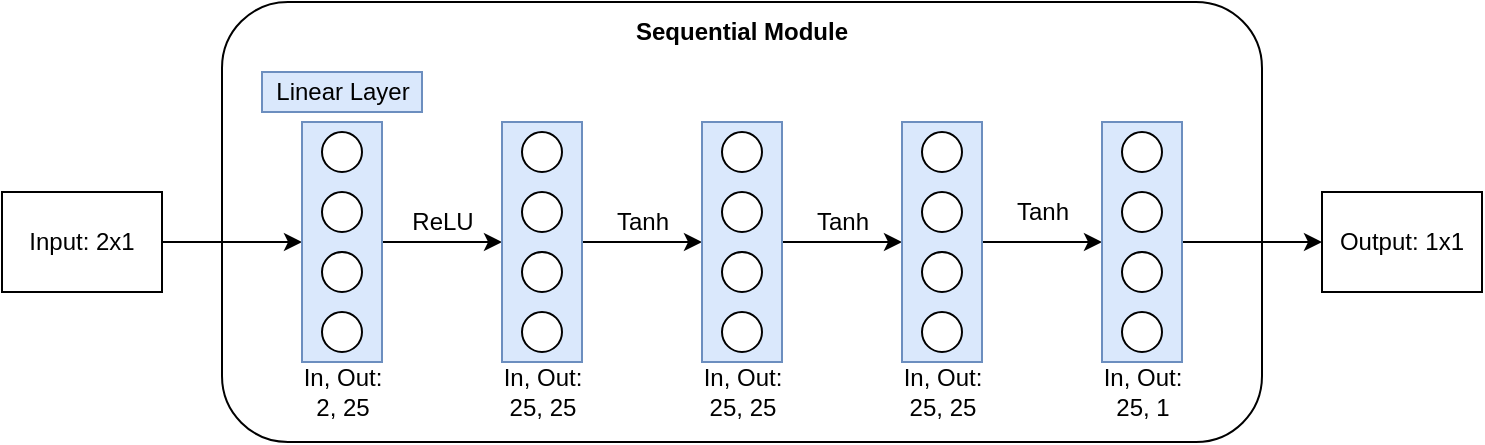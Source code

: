 <mxfile version="14.6.12" type="github">
  <diagram id="RF8rdZA2h_BgkL-Mq-yK" name="Page-1">
    <mxGraphModel dx="946" dy="687" grid="1" gridSize="10" guides="1" tooltips="1" connect="1" arrows="1" fold="1" page="1" pageScale="1" pageWidth="850" pageHeight="1100" math="0" shadow="0">
      <root>
        <mxCell id="0" />
        <mxCell id="1" parent="0" />
        <mxCell id="cFeXhncgEout0ucg29Ws-40" value="" style="rounded=1;whiteSpace=wrap;html=1;" vertex="1" parent="1">
          <mxGeometry x="160" y="195" width="520" height="220" as="geometry" />
        </mxCell>
        <mxCell id="cFeXhncgEout0ucg29Ws-30" style="edgeStyle=orthogonalEdgeStyle;rounded=0;orthogonalLoop=1;jettySize=auto;html=1;exitX=1;exitY=0.5;exitDx=0;exitDy=0;" edge="1" parent="1" source="cFeXhncgEout0ucg29Ws-1" target="cFeXhncgEout0ucg29Ws-2">
          <mxGeometry relative="1" as="geometry" />
        </mxCell>
        <mxCell id="cFeXhncgEout0ucg29Ws-1" value="Input: 2x1" style="rounded=0;whiteSpace=wrap;html=1;" vertex="1" parent="1">
          <mxGeometry x="50" y="290" width="80" height="50" as="geometry" />
        </mxCell>
        <mxCell id="cFeXhncgEout0ucg29Ws-31" style="edgeStyle=orthogonalEdgeStyle;rounded=0;orthogonalLoop=1;jettySize=auto;html=1;exitX=0.5;exitY=0;exitDx=0;exitDy=0;entryX=0.5;entryY=1;entryDx=0;entryDy=0;" edge="1" parent="1" source="cFeXhncgEout0ucg29Ws-2" target="cFeXhncgEout0ucg29Ws-3">
          <mxGeometry relative="1" as="geometry" />
        </mxCell>
        <mxCell id="cFeXhncgEout0ucg29Ws-2" value="" style="rounded=0;whiteSpace=wrap;html=1;rotation=90;fillColor=#dae8fc;strokeColor=#6c8ebf;" vertex="1" parent="1">
          <mxGeometry x="160" y="295" width="120" height="40" as="geometry" />
        </mxCell>
        <mxCell id="cFeXhncgEout0ucg29Ws-32" style="edgeStyle=orthogonalEdgeStyle;rounded=0;orthogonalLoop=1;jettySize=auto;html=1;exitX=0.5;exitY=0;exitDx=0;exitDy=0;entryX=0.5;entryY=1;entryDx=0;entryDy=0;" edge="1" parent="1" source="cFeXhncgEout0ucg29Ws-3" target="cFeXhncgEout0ucg29Ws-4">
          <mxGeometry relative="1" as="geometry" />
        </mxCell>
        <mxCell id="cFeXhncgEout0ucg29Ws-3" value="" style="rounded=0;whiteSpace=wrap;html=1;rotation=90;fillColor=#dae8fc;strokeColor=#6c8ebf;" vertex="1" parent="1">
          <mxGeometry x="260" y="295" width="120" height="40" as="geometry" />
        </mxCell>
        <mxCell id="cFeXhncgEout0ucg29Ws-33" style="edgeStyle=orthogonalEdgeStyle;rounded=0;orthogonalLoop=1;jettySize=auto;html=1;exitX=0.5;exitY=0;exitDx=0;exitDy=0;entryX=0.5;entryY=1;entryDx=0;entryDy=0;" edge="1" parent="1" source="cFeXhncgEout0ucg29Ws-4" target="cFeXhncgEout0ucg29Ws-5">
          <mxGeometry relative="1" as="geometry" />
        </mxCell>
        <mxCell id="cFeXhncgEout0ucg29Ws-4" value="" style="rounded=0;whiteSpace=wrap;html=1;rotation=90;fillColor=#dae8fc;strokeColor=#6c8ebf;" vertex="1" parent="1">
          <mxGeometry x="360" y="295" width="120" height="40" as="geometry" />
        </mxCell>
        <mxCell id="cFeXhncgEout0ucg29Ws-34" style="edgeStyle=orthogonalEdgeStyle;rounded=0;orthogonalLoop=1;jettySize=auto;html=1;exitX=0.5;exitY=0;exitDx=0;exitDy=0;entryX=0.5;entryY=1;entryDx=0;entryDy=0;" edge="1" parent="1" source="cFeXhncgEout0ucg29Ws-5" target="cFeXhncgEout0ucg29Ws-6">
          <mxGeometry relative="1" as="geometry" />
        </mxCell>
        <mxCell id="cFeXhncgEout0ucg29Ws-5" value="" style="rounded=0;whiteSpace=wrap;html=1;rotation=90;fillColor=#dae8fc;strokeColor=#6c8ebf;" vertex="1" parent="1">
          <mxGeometry x="460" y="295" width="120" height="40" as="geometry" />
        </mxCell>
        <mxCell id="cFeXhncgEout0ucg29Ws-35" style="edgeStyle=orthogonalEdgeStyle;rounded=0;orthogonalLoop=1;jettySize=auto;html=1;exitX=0.5;exitY=0;exitDx=0;exitDy=0;entryX=0;entryY=0.5;entryDx=0;entryDy=0;" edge="1" parent="1" source="cFeXhncgEout0ucg29Ws-6" target="cFeXhncgEout0ucg29Ws-8">
          <mxGeometry relative="1" as="geometry" />
        </mxCell>
        <mxCell id="cFeXhncgEout0ucg29Ws-6" value="" style="rounded=0;whiteSpace=wrap;html=1;rotation=90;fillColor=#dae8fc;strokeColor=#6c8ebf;" vertex="1" parent="1">
          <mxGeometry x="560" y="295" width="120" height="40" as="geometry" />
        </mxCell>
        <mxCell id="cFeXhncgEout0ucg29Ws-7" value="Linear Layer" style="text;html=1;align=center;verticalAlign=middle;resizable=0;points=[];autosize=1;strokeColor=#6c8ebf;fillColor=#dae8fc;" vertex="1" parent="1">
          <mxGeometry x="180" y="230" width="80" height="20" as="geometry" />
        </mxCell>
        <mxCell id="cFeXhncgEout0ucg29Ws-8" value="Output: 1x1" style="rounded=0;whiteSpace=wrap;html=1;" vertex="1" parent="1">
          <mxGeometry x="710" y="290" width="80" height="50" as="geometry" />
        </mxCell>
        <mxCell id="cFeXhncgEout0ucg29Ws-9" value="" style="ellipse;whiteSpace=wrap;html=1;aspect=fixed;" vertex="1" parent="1">
          <mxGeometry x="210" y="290" width="20" height="20" as="geometry" />
        </mxCell>
        <mxCell id="cFeXhncgEout0ucg29Ws-10" value="" style="ellipse;whiteSpace=wrap;html=1;aspect=fixed;" vertex="1" parent="1">
          <mxGeometry x="210" y="260" width="20" height="20" as="geometry" />
        </mxCell>
        <mxCell id="cFeXhncgEout0ucg29Ws-12" value="" style="ellipse;whiteSpace=wrap;html=1;aspect=fixed;" vertex="1" parent="1">
          <mxGeometry x="210" y="320" width="20" height="20" as="geometry" />
        </mxCell>
        <mxCell id="cFeXhncgEout0ucg29Ws-13" value="" style="ellipse;whiteSpace=wrap;html=1;aspect=fixed;" vertex="1" parent="1">
          <mxGeometry x="210" y="350" width="20" height="20" as="geometry" />
        </mxCell>
        <mxCell id="cFeXhncgEout0ucg29Ws-14" value="" style="ellipse;whiteSpace=wrap;html=1;aspect=fixed;" vertex="1" parent="1">
          <mxGeometry x="310" y="290" width="20" height="20" as="geometry" />
        </mxCell>
        <mxCell id="cFeXhncgEout0ucg29Ws-15" value="" style="ellipse;whiteSpace=wrap;html=1;aspect=fixed;" vertex="1" parent="1">
          <mxGeometry x="310" y="260" width="20" height="20" as="geometry" />
        </mxCell>
        <mxCell id="cFeXhncgEout0ucg29Ws-16" value="" style="ellipse;whiteSpace=wrap;html=1;aspect=fixed;" vertex="1" parent="1">
          <mxGeometry x="310" y="320" width="20" height="20" as="geometry" />
        </mxCell>
        <mxCell id="cFeXhncgEout0ucg29Ws-17" value="" style="ellipse;whiteSpace=wrap;html=1;aspect=fixed;" vertex="1" parent="1">
          <mxGeometry x="310" y="350" width="20" height="20" as="geometry" />
        </mxCell>
        <mxCell id="cFeXhncgEout0ucg29Ws-18" value="" style="ellipse;whiteSpace=wrap;html=1;aspect=fixed;" vertex="1" parent="1">
          <mxGeometry x="410" y="290" width="20" height="20" as="geometry" />
        </mxCell>
        <mxCell id="cFeXhncgEout0ucg29Ws-19" value="" style="ellipse;whiteSpace=wrap;html=1;aspect=fixed;" vertex="1" parent="1">
          <mxGeometry x="410" y="260" width="20" height="20" as="geometry" />
        </mxCell>
        <mxCell id="cFeXhncgEout0ucg29Ws-20" value="" style="ellipse;whiteSpace=wrap;html=1;aspect=fixed;" vertex="1" parent="1">
          <mxGeometry x="410" y="320" width="20" height="20" as="geometry" />
        </mxCell>
        <mxCell id="cFeXhncgEout0ucg29Ws-21" value="" style="ellipse;whiteSpace=wrap;html=1;aspect=fixed;" vertex="1" parent="1">
          <mxGeometry x="410" y="350" width="20" height="20" as="geometry" />
        </mxCell>
        <mxCell id="cFeXhncgEout0ucg29Ws-22" value="" style="ellipse;whiteSpace=wrap;html=1;aspect=fixed;" vertex="1" parent="1">
          <mxGeometry x="510" y="290" width="20" height="20" as="geometry" />
        </mxCell>
        <mxCell id="cFeXhncgEout0ucg29Ws-23" value="" style="ellipse;whiteSpace=wrap;html=1;aspect=fixed;" vertex="1" parent="1">
          <mxGeometry x="510" y="260" width="20" height="20" as="geometry" />
        </mxCell>
        <mxCell id="cFeXhncgEout0ucg29Ws-24" value="" style="ellipse;whiteSpace=wrap;html=1;aspect=fixed;" vertex="1" parent="1">
          <mxGeometry x="510" y="320" width="20" height="20" as="geometry" />
        </mxCell>
        <mxCell id="cFeXhncgEout0ucg29Ws-25" value="" style="ellipse;whiteSpace=wrap;html=1;aspect=fixed;" vertex="1" parent="1">
          <mxGeometry x="510" y="350" width="20" height="20" as="geometry" />
        </mxCell>
        <mxCell id="cFeXhncgEout0ucg29Ws-26" value="" style="ellipse;whiteSpace=wrap;html=1;aspect=fixed;" vertex="1" parent="1">
          <mxGeometry x="610" y="290" width="20" height="20" as="geometry" />
        </mxCell>
        <mxCell id="cFeXhncgEout0ucg29Ws-27" value="" style="ellipse;whiteSpace=wrap;html=1;aspect=fixed;" vertex="1" parent="1">
          <mxGeometry x="610" y="260" width="20" height="20" as="geometry" />
        </mxCell>
        <mxCell id="cFeXhncgEout0ucg29Ws-28" value="" style="ellipse;whiteSpace=wrap;html=1;aspect=fixed;" vertex="1" parent="1">
          <mxGeometry x="610" y="320" width="20" height="20" as="geometry" />
        </mxCell>
        <mxCell id="cFeXhncgEout0ucg29Ws-29" value="" style="ellipse;whiteSpace=wrap;html=1;aspect=fixed;" vertex="1" parent="1">
          <mxGeometry x="610" y="350" width="20" height="20" as="geometry" />
        </mxCell>
        <mxCell id="cFeXhncgEout0ucg29Ws-36" value="ReLU" style="text;html=1;align=center;verticalAlign=middle;resizable=0;points=[];autosize=1;strokeColor=none;" vertex="1" parent="1">
          <mxGeometry x="245" y="295" width="50" height="20" as="geometry" />
        </mxCell>
        <mxCell id="cFeXhncgEout0ucg29Ws-37" value="Tanh" style="text;html=1;align=center;verticalAlign=middle;resizable=0;points=[];autosize=1;strokeColor=none;" vertex="1" parent="1">
          <mxGeometry x="350" y="295" width="40" height="20" as="geometry" />
        </mxCell>
        <mxCell id="cFeXhncgEout0ucg29Ws-38" value="Tanh" style="text;html=1;align=center;verticalAlign=middle;resizable=0;points=[];autosize=1;strokeColor=none;" vertex="1" parent="1">
          <mxGeometry x="450" y="295" width="40" height="20" as="geometry" />
        </mxCell>
        <mxCell id="cFeXhncgEout0ucg29Ws-39" value="Tanh" style="text;html=1;align=center;verticalAlign=middle;resizable=0;points=[];autosize=1;strokeColor=none;" vertex="1" parent="1">
          <mxGeometry x="550" y="290" width="40" height="20" as="geometry" />
        </mxCell>
        <mxCell id="cFeXhncgEout0ucg29Ws-41" value="&lt;b&gt;Sequential Module&lt;/b&gt;" style="text;html=1;strokeColor=none;fillColor=none;align=center;verticalAlign=middle;whiteSpace=wrap;rounded=0;" vertex="1" parent="1">
          <mxGeometry x="350" y="200" width="140" height="20" as="geometry" />
        </mxCell>
        <mxCell id="cFeXhncgEout0ucg29Ws-42" value="In, Out:&lt;br&gt;2, 25" style="text;html=1;strokeColor=none;fillColor=none;align=center;verticalAlign=middle;whiteSpace=wrap;rounded=0;" vertex="1" parent="1">
          <mxGeometry x="182.5" y="380" width="75" height="20" as="geometry" />
        </mxCell>
        <mxCell id="cFeXhncgEout0ucg29Ws-43" value="In, Out:&lt;br&gt;25, 25" style="text;html=1;strokeColor=none;fillColor=none;align=center;verticalAlign=middle;whiteSpace=wrap;rounded=0;" vertex="1" parent="1">
          <mxGeometry x="282.5" y="380" width="75" height="20" as="geometry" />
        </mxCell>
        <mxCell id="cFeXhncgEout0ucg29Ws-44" value="In, Out:&lt;br&gt;25, 25" style="text;html=1;strokeColor=none;fillColor=none;align=center;verticalAlign=middle;whiteSpace=wrap;rounded=0;" vertex="1" parent="1">
          <mxGeometry x="382.5" y="380" width="75" height="20" as="geometry" />
        </mxCell>
        <mxCell id="cFeXhncgEout0ucg29Ws-45" value="In, Out:&lt;br&gt;25, 25" style="text;html=1;strokeColor=none;fillColor=none;align=center;verticalAlign=middle;whiteSpace=wrap;rounded=0;" vertex="1" parent="1">
          <mxGeometry x="482.5" y="380" width="75" height="20" as="geometry" />
        </mxCell>
        <mxCell id="cFeXhncgEout0ucg29Ws-46" value="In, Out:&lt;br&gt;25, 1" style="text;html=1;strokeColor=none;fillColor=none;align=center;verticalAlign=middle;whiteSpace=wrap;rounded=0;" vertex="1" parent="1">
          <mxGeometry x="582.5" y="380" width="75" height="20" as="geometry" />
        </mxCell>
      </root>
    </mxGraphModel>
  </diagram>
</mxfile>
